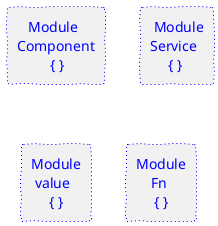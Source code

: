 @startuml
skinparam Handwritten true
rectangle "   Module\nComponent\n         { }"  #line:blue;line.dotted;text:blue;
rectangle " Module\nService\n     { }"  #line:blue;line.dotted;text:blue;
rectangle "Module\n value\n     { }"  #line:blue;line.dotted;text:blue;
rectangle "Module\n    Fn\n     { }"  #line:blue;line.dotted;text:blue;

@enduml